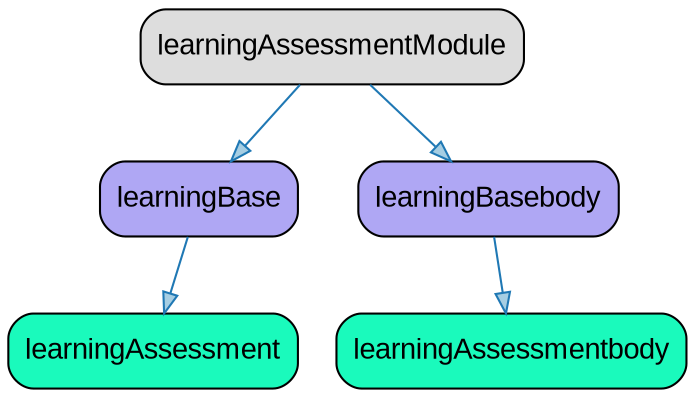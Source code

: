 // DITA Specialization learningAssessment
strict digraph {
				
  // Root node
  
	"learningAssessmentModule" [label ="learningAssessmentModule" fontname="Arial" shape="Mrecord" style="filled"  fillcolor="#DDDDDD"]
			
  // Other nodes
      
	"learningBase" [label ="learningBase" fontname="Arial" shape="Mrecord" style="filled"  fillcolor="#AFA7F4"]
         
	"learningAssessment" [label ="learningAssessment" fontname="Arial" shape="Mrecord" style="filled"  fillcolor="#1AFABC"]
      
      
	"learningBasebody" [label ="learningBasebody" fontname="Arial" shape="Mrecord" style="filled"  fillcolor="#AFA7F4"]
         
	"learningAssessmentbody" [label ="learningAssessmentbody" fontname="Arial" shape="Mrecord" style="filled"  fillcolor="#1AFABC"]
      
   
  // Edges
      
	"learningAssessmentModule" -> "learningBase" [fillcolor="#a6cee3" color="#1f78b4"]
         
	"learningBase" -> "learningAssessment" [fillcolor="#a6cee3" color="#1f78b4"]
      
      
	"learningAssessmentModule" -> "learningBasebody" [fillcolor="#a6cee3" color="#1f78b4"]
         
	"learningBasebody" -> "learningAssessmentbody" [fillcolor="#a6cee3" color="#1f78b4"]
      
   }